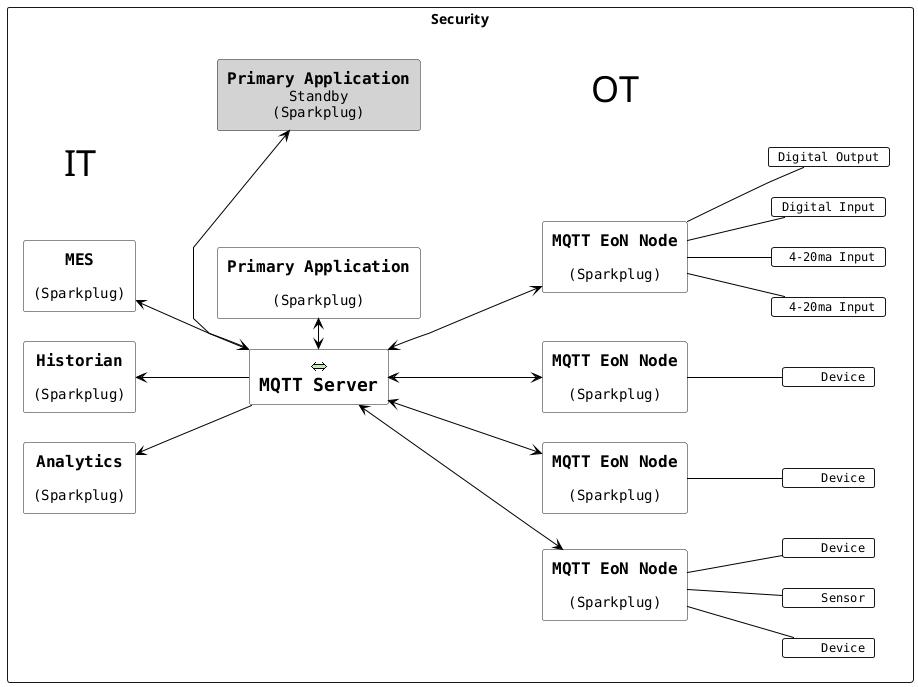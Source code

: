@startuml
/'
 ' The "left to right direction" directive below changes how the engine renders the diagram. 
 '  
 ' Since the default layout is "top to bottom", we need to specify directions that take into account
 ' the global change in orientation. So, below, "right" means "up" and "up" means "left".
 '
 ' The order of the associations also influences the rendering order.
 '/

!include <archimate/Archimate>
left to right direction 
hide stereotype
skinparam linetype polyline
skinparam nodesep 30
skinparam ranksep 40
skinparam defaultTextAlignment center

skinparam rectangle {
	BackgroundColor #white
}

skinparam rectangle<<standby>> {
	BackgroundColor #lightgrey
}

skinparam rectangle<<textBlock>> {
	BackgroundColor #white
	BorderThickness 0
	BorderColor transparent
	FontSize 36
	Shadowing false
}

skinparam rectangle<<spacer>> {
	BackgroundColor #white
	FontColor #white
	BorderThickness 0
	BorderColor transparent
	FontSize 36
	Shadowing 0.0
}


skinparam card {
	BackgroundColor #white
    FontSize 12
    BorderThickness 1
    Padding 0
}

skinparam package {
    Style rectangle
}

' We need to do this in order to use a monospace font.
!procedure $sparkplugnode($alias, $label, $stereotype="none") 
	rectangle $alias <<$stereotype>> [
		===""$label""
		!if $stereotype == "standby"
		""Standby""
		!else
		"" ""
		!endif
		""(Sparkplug)""
	]
!endprocedure

' We need to do this in order to use a monospace font.
!procedure $leafnode($alias, $label) 
	card $alias [
		""$label""
	]
!endprocedure
 

sprite $double-arrow jar:archimate/physical-distribution-network

package "Security" {

	together {
		$sparkplugnode("SCADA", "Primary Application")
		$sparkplugnode("SCADAStandby", "Primary Application", "standby")
		rectangle MQTTServer [
			<$double-arrow>
			==""MQTT Server""
		] 
	}
	
	together {
		$sparkplugnode("MES", "MES")
		$sparkplugnode("Historian", "Historian")
		$sparkplugnode("Analytics", "Analytics")
	}
	
	together {
		$sparkplugnode("Node1", "MQTT EoN Node")
		$leafnode("Node1Device1", "    Device     ")
		$leafnode("Node1Sensor1", "    Sensor     ")
		$leafnode("Node1Device2", "    Device     ")
	}
	
	together {
		$sparkplugnode("Node2", "MQTT EoN Node")
		$leafnode("Node2Device", "    Device     ")
	}
	
	together {
		$sparkplugnode("Node3", "MQTT EoN Node")
		$leafnode("Node3Device", "    Device     ")
	}
	
	together {
		$sparkplugnode("Node4", "MQTT EoN Node")
		$leafnode("Node420maInput1"," 4-20ma Input ")
		$leafnode("Node420maInput2", " 4-20ma Input ")
		$leafnode("Node4DigitalInput", "Digital Input ")
		$leafnode("Node4DigitalOutput", "Digital Output")
	}
	
	together {
		rectangle "OT" <<textBlock>> as OT
     	rectangle "IT" <<textBlock>> as IT
		
	 }
	
	'[SCADA] -[hidden]- [SCADAStandby]
	
	[MQTTServer] <-left--> [SCADAStandby]
	[MQTTServer] <-right--> [SCADA]
	
	[MQTTServer] -up--> [Analytics]
	[MQTTServer] -up--> [Historian]
	[MQTTServer] -up--> [MES]
	
	[MQTTServer] <-down---> [Node1]
	[MQTTServer] <-down---> [Node2]
	[MQTTServer] <-down---> [Node3]
	[MQTTServer] <-down---> [Node4]
	
	[Node1] -down-- [Node1Device1]
	[Node1] -down-- [Node1Sensor1]
	[Node1] -down-- [Node1Device2]
	
	[Node2] -down-- [Node2Device]
	
	[Node3] -down-- [Node3Device]
	
	[Node4] -down-- [Node420maInput1]
	[Node4] -down-- [Node420maInput2]
	[Node4] -down-- [Node4DigitalInput]
	[Node4] -down-- [Node4DigitalOutput]
	
	[OT] -[hidden]up----- [IT]
}

@enduml
